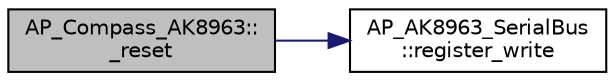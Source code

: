 digraph "AP_Compass_AK8963::_reset"
{
 // INTERACTIVE_SVG=YES
  edge [fontname="Helvetica",fontsize="10",labelfontname="Helvetica",labelfontsize="10"];
  node [fontname="Helvetica",fontsize="10",shape=record];
  rankdir="LR";
  Node1 [label="AP_Compass_AK8963::\l_reset",height=0.2,width=0.4,color="black", fillcolor="grey75", style="filled", fontcolor="black"];
  Node1 -> Node2 [color="midnightblue",fontsize="10",style="solid",fontname="Helvetica"];
  Node2 [label="AP_AK8963_SerialBus\l::register_write",height=0.2,width=0.4,color="black", fillcolor="white", style="filled",URL="$classAP__AK8963__SerialBus.html#a961c54f77f013bc0a59f865c37d604d1"];
}
